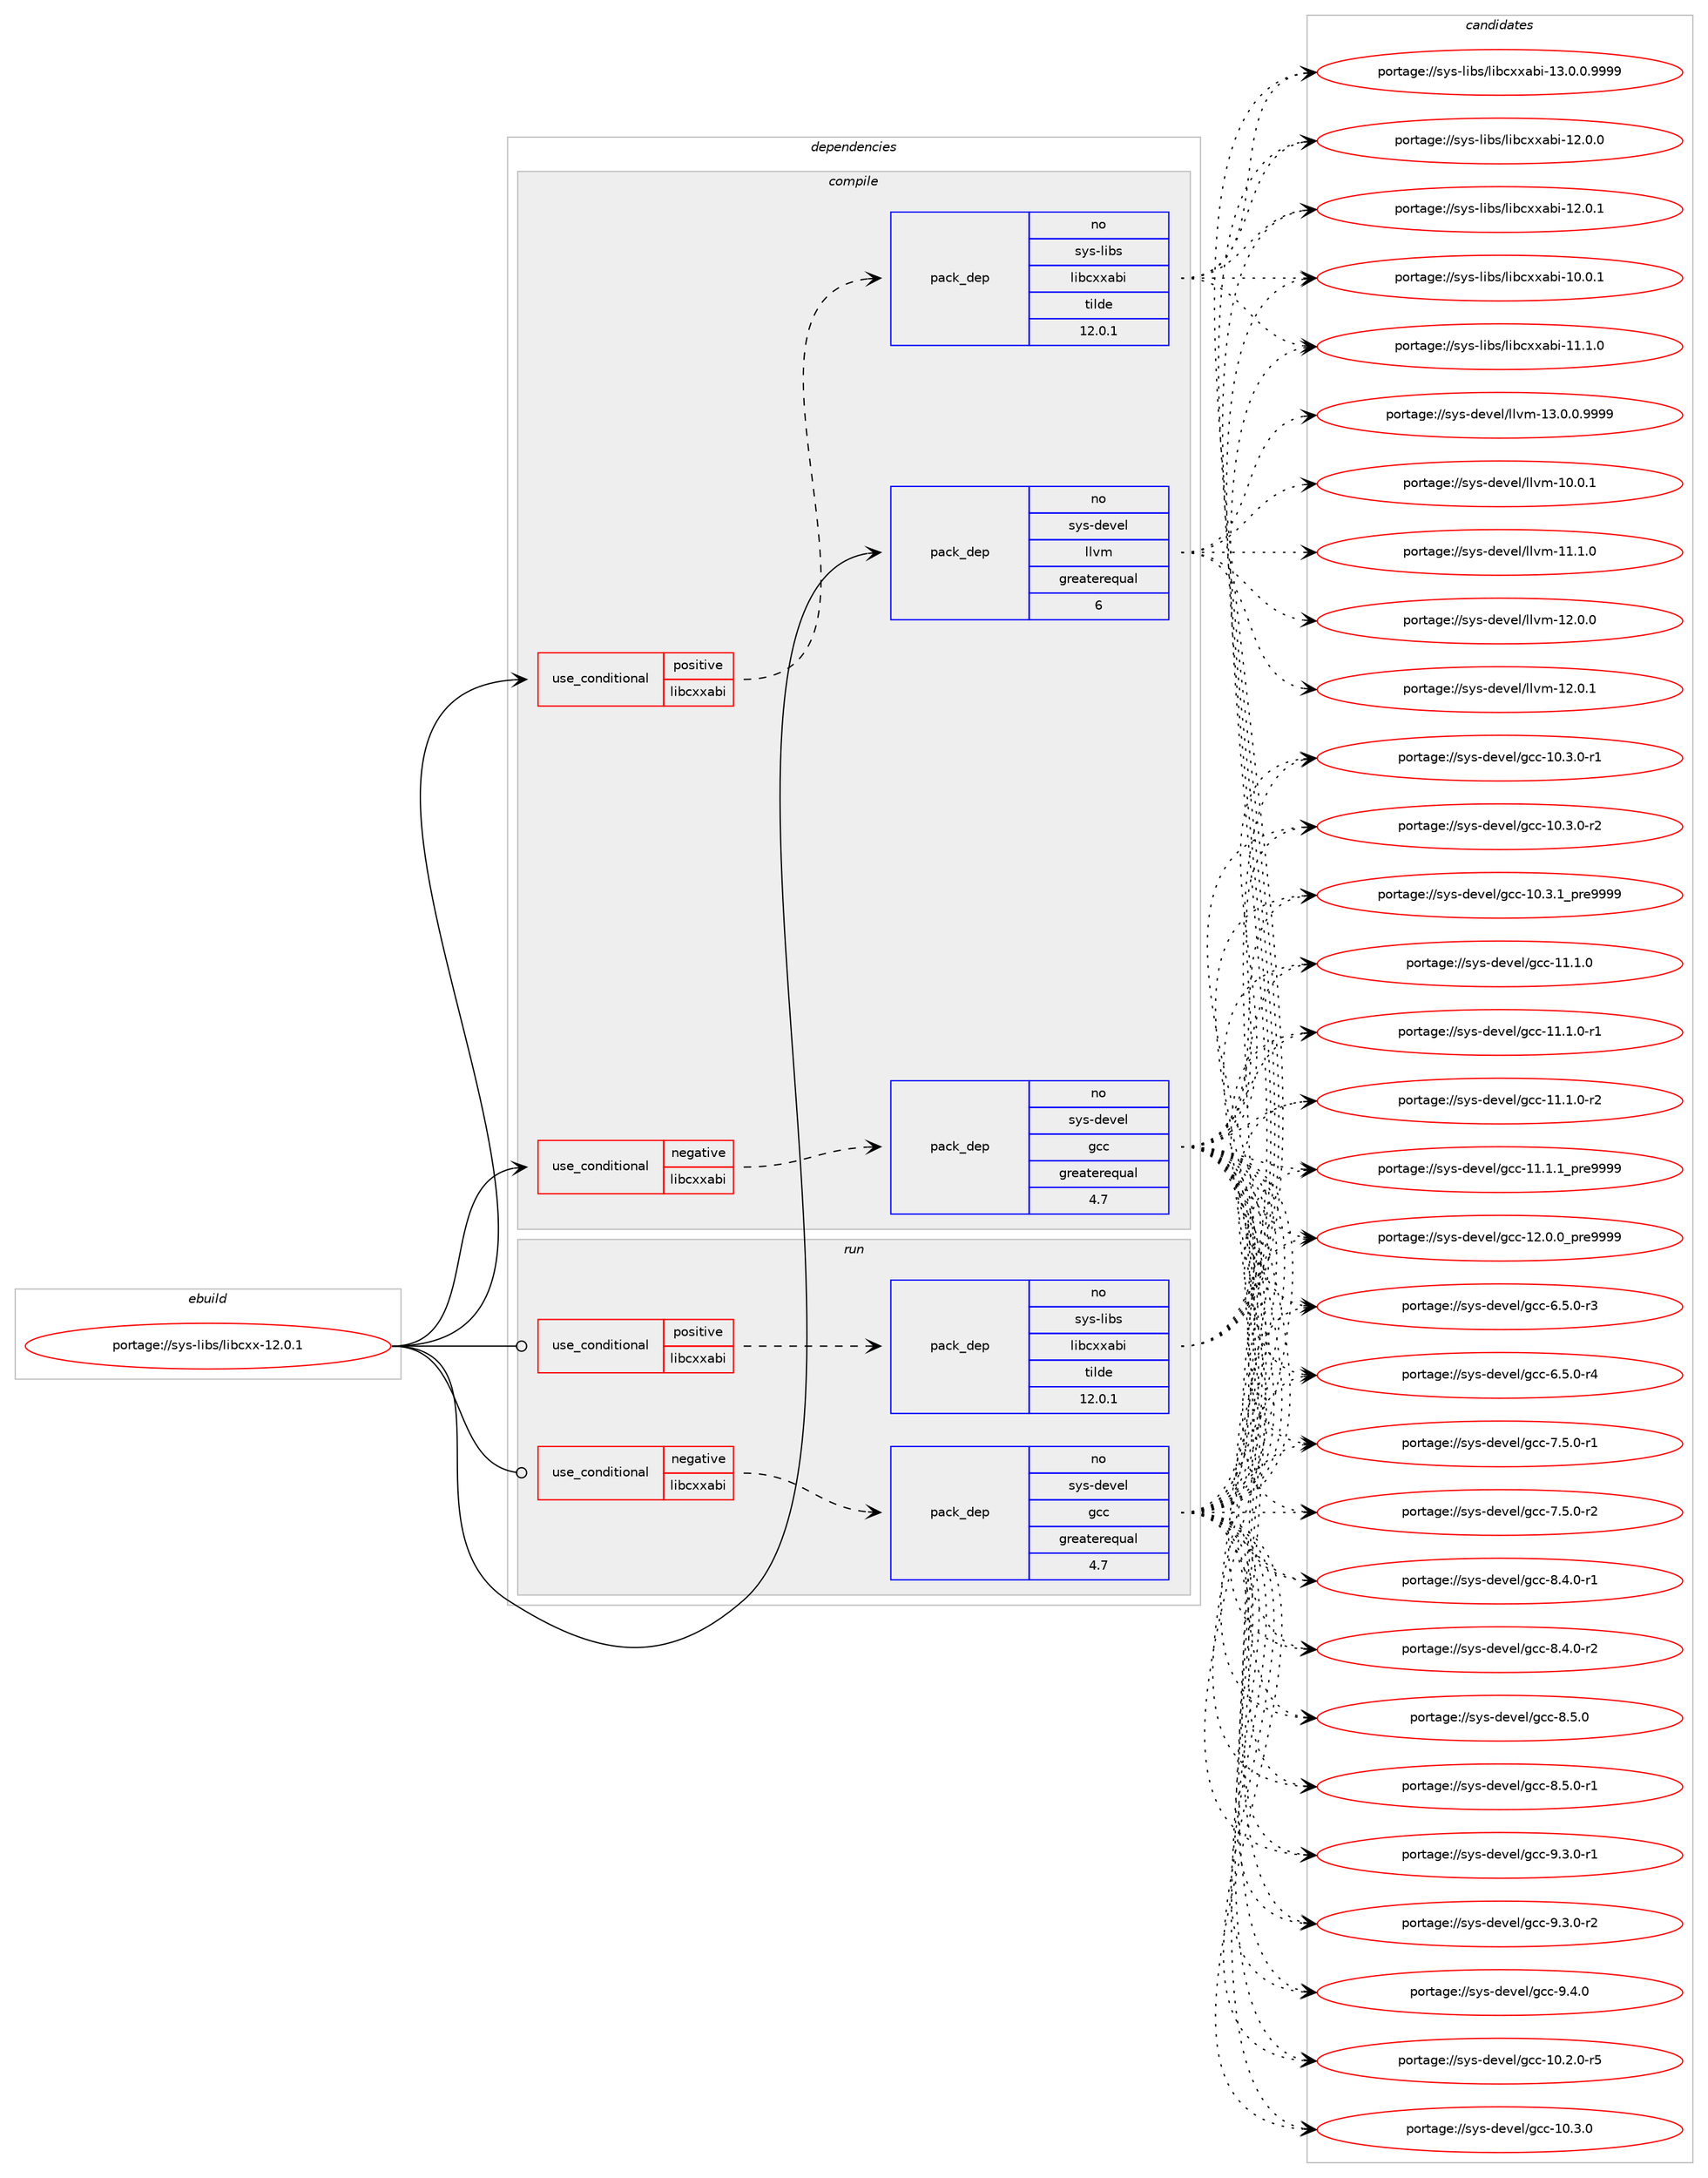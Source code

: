digraph prolog {

# *************
# Graph options
# *************

newrank=true;
concentrate=true;
compound=true;
graph [rankdir=LR,fontname=Helvetica,fontsize=10,ranksep=1.5];#, ranksep=2.5, nodesep=0.2];
edge  [arrowhead=vee];
node  [fontname=Helvetica,fontsize=10];

# **********
# The ebuild
# **********

subgraph cluster_leftcol {
color=gray;
rank=same;
label=<<i>ebuild</i>>;
id [label="portage://sys-libs/libcxx-12.0.1", color=red, width=4, href="../sys-libs/libcxx-12.0.1.svg"];
}

# ****************
# The dependencies
# ****************

subgraph cluster_midcol {
color=gray;
label=<<i>dependencies</i>>;
subgraph cluster_compile {
fillcolor="#eeeeee";
style=filled;
label=<<i>compile</i>>;
subgraph cond272 {
dependency606 [label=<<TABLE BORDER="0" CELLBORDER="1" CELLSPACING="0" CELLPADDING="4"><TR><TD ROWSPAN="3" CELLPADDING="10">use_conditional</TD></TR><TR><TD>negative</TD></TR><TR><TD>libcxxabi</TD></TR></TABLE>>, shape=none, color=red];
subgraph pack332 {
dependency607 [label=<<TABLE BORDER="0" CELLBORDER="1" CELLSPACING="0" CELLPADDING="4" WIDTH="220"><TR><TD ROWSPAN="6" CELLPADDING="30">pack_dep</TD></TR><TR><TD WIDTH="110">no</TD></TR><TR><TD>sys-devel</TD></TR><TR><TD>gcc</TD></TR><TR><TD>greaterequal</TD></TR><TR><TD>4.7</TD></TR></TABLE>>, shape=none, color=blue];
}
dependency606:e -> dependency607:w [weight=20,style="dashed",arrowhead="vee"];
}
id:e -> dependency606:w [weight=20,style="solid",arrowhead="vee"];
subgraph cond273 {
dependency608 [label=<<TABLE BORDER="0" CELLBORDER="1" CELLSPACING="0" CELLPADDING="4"><TR><TD ROWSPAN="3" CELLPADDING="10">use_conditional</TD></TR><TR><TD>positive</TD></TR><TR><TD>libcxxabi</TD></TR></TABLE>>, shape=none, color=red];
subgraph pack333 {
dependency609 [label=<<TABLE BORDER="0" CELLBORDER="1" CELLSPACING="0" CELLPADDING="4" WIDTH="220"><TR><TD ROWSPAN="6" CELLPADDING="30">pack_dep</TD></TR><TR><TD WIDTH="110">no</TD></TR><TR><TD>sys-libs</TD></TR><TR><TD>libcxxabi</TD></TR><TR><TD>tilde</TD></TR><TR><TD>12.0.1</TD></TR></TABLE>>, shape=none, color=blue];
}
dependency608:e -> dependency609:w [weight=20,style="dashed",arrowhead="vee"];
}
id:e -> dependency608:w [weight=20,style="solid",arrowhead="vee"];
subgraph pack334 {
dependency610 [label=<<TABLE BORDER="0" CELLBORDER="1" CELLSPACING="0" CELLPADDING="4" WIDTH="220"><TR><TD ROWSPAN="6" CELLPADDING="30">pack_dep</TD></TR><TR><TD WIDTH="110">no</TD></TR><TR><TD>sys-devel</TD></TR><TR><TD>llvm</TD></TR><TR><TD>greaterequal</TD></TR><TR><TD>6</TD></TR></TABLE>>, shape=none, color=blue];
}
id:e -> dependency610:w [weight=20,style="solid",arrowhead="vee"];
# *** BEGIN UNKNOWN DEPENDENCY TYPE (TODO) ***
# id -> package_dependency(portage://sys-libs/libcxx-12.0.1,install,strong,sys-devel,llvm,none,[,,],[slot(0)],[])
# *** END UNKNOWN DEPENDENCY TYPE (TODO) ***

}
subgraph cluster_compileandrun {
fillcolor="#eeeeee";
style=filled;
label=<<i>compile and run</i>>;
}
subgraph cluster_run {
fillcolor="#eeeeee";
style=filled;
label=<<i>run</i>>;
subgraph cond274 {
dependency611 [label=<<TABLE BORDER="0" CELLBORDER="1" CELLSPACING="0" CELLPADDING="4"><TR><TD ROWSPAN="3" CELLPADDING="10">use_conditional</TD></TR><TR><TD>negative</TD></TR><TR><TD>libcxxabi</TD></TR></TABLE>>, shape=none, color=red];
subgraph pack335 {
dependency612 [label=<<TABLE BORDER="0" CELLBORDER="1" CELLSPACING="0" CELLPADDING="4" WIDTH="220"><TR><TD ROWSPAN="6" CELLPADDING="30">pack_dep</TD></TR><TR><TD WIDTH="110">no</TD></TR><TR><TD>sys-devel</TD></TR><TR><TD>gcc</TD></TR><TR><TD>greaterequal</TD></TR><TR><TD>4.7</TD></TR></TABLE>>, shape=none, color=blue];
}
dependency611:e -> dependency612:w [weight=20,style="dashed",arrowhead="vee"];
}
id:e -> dependency611:w [weight=20,style="solid",arrowhead="odot"];
subgraph cond275 {
dependency613 [label=<<TABLE BORDER="0" CELLBORDER="1" CELLSPACING="0" CELLPADDING="4"><TR><TD ROWSPAN="3" CELLPADDING="10">use_conditional</TD></TR><TR><TD>positive</TD></TR><TR><TD>libcxxabi</TD></TR></TABLE>>, shape=none, color=red];
subgraph pack336 {
dependency614 [label=<<TABLE BORDER="0" CELLBORDER="1" CELLSPACING="0" CELLPADDING="4" WIDTH="220"><TR><TD ROWSPAN="6" CELLPADDING="30">pack_dep</TD></TR><TR><TD WIDTH="110">no</TD></TR><TR><TD>sys-libs</TD></TR><TR><TD>libcxxabi</TD></TR><TR><TD>tilde</TD></TR><TR><TD>12.0.1</TD></TR></TABLE>>, shape=none, color=blue];
}
dependency613:e -> dependency614:w [weight=20,style="dashed",arrowhead="vee"];
}
id:e -> dependency613:w [weight=20,style="solid",arrowhead="odot"];
}
}

# **************
# The candidates
# **************

subgraph cluster_choices {
rank=same;
color=gray;
label=<<i>candidates</i>>;

subgraph choice332 {
color=black;
nodesep=1;
choice11512111545100101118101108471039999454948465046484511453 [label="portage://sys-devel/gcc-10.2.0-r5", color=red, width=4,href="../sys-devel/gcc-10.2.0-r5.svg"];
choice1151211154510010111810110847103999945494846514648 [label="portage://sys-devel/gcc-10.3.0", color=red, width=4,href="../sys-devel/gcc-10.3.0.svg"];
choice11512111545100101118101108471039999454948465146484511449 [label="portage://sys-devel/gcc-10.3.0-r1", color=red, width=4,href="../sys-devel/gcc-10.3.0-r1.svg"];
choice11512111545100101118101108471039999454948465146484511450 [label="portage://sys-devel/gcc-10.3.0-r2", color=red, width=4,href="../sys-devel/gcc-10.3.0-r2.svg"];
choice11512111545100101118101108471039999454948465146499511211410157575757 [label="portage://sys-devel/gcc-10.3.1_pre9999", color=red, width=4,href="../sys-devel/gcc-10.3.1_pre9999.svg"];
choice1151211154510010111810110847103999945494946494648 [label="portage://sys-devel/gcc-11.1.0", color=red, width=4,href="../sys-devel/gcc-11.1.0.svg"];
choice11512111545100101118101108471039999454949464946484511449 [label="portage://sys-devel/gcc-11.1.0-r1", color=red, width=4,href="../sys-devel/gcc-11.1.0-r1.svg"];
choice11512111545100101118101108471039999454949464946484511450 [label="portage://sys-devel/gcc-11.1.0-r2", color=red, width=4,href="../sys-devel/gcc-11.1.0-r2.svg"];
choice11512111545100101118101108471039999454949464946499511211410157575757 [label="portage://sys-devel/gcc-11.1.1_pre9999", color=red, width=4,href="../sys-devel/gcc-11.1.1_pre9999.svg"];
choice11512111545100101118101108471039999454950464846489511211410157575757 [label="portage://sys-devel/gcc-12.0.0_pre9999", color=red, width=4,href="../sys-devel/gcc-12.0.0_pre9999.svg"];
choice115121115451001011181011084710399994554465346484511451 [label="portage://sys-devel/gcc-6.5.0-r3", color=red, width=4,href="../sys-devel/gcc-6.5.0-r3.svg"];
choice115121115451001011181011084710399994554465346484511452 [label="portage://sys-devel/gcc-6.5.0-r4", color=red, width=4,href="../sys-devel/gcc-6.5.0-r4.svg"];
choice115121115451001011181011084710399994555465346484511449 [label="portage://sys-devel/gcc-7.5.0-r1", color=red, width=4,href="../sys-devel/gcc-7.5.0-r1.svg"];
choice115121115451001011181011084710399994555465346484511450 [label="portage://sys-devel/gcc-7.5.0-r2", color=red, width=4,href="../sys-devel/gcc-7.5.0-r2.svg"];
choice115121115451001011181011084710399994556465246484511449 [label="portage://sys-devel/gcc-8.4.0-r1", color=red, width=4,href="../sys-devel/gcc-8.4.0-r1.svg"];
choice115121115451001011181011084710399994556465246484511450 [label="portage://sys-devel/gcc-8.4.0-r2", color=red, width=4,href="../sys-devel/gcc-8.4.0-r2.svg"];
choice11512111545100101118101108471039999455646534648 [label="portage://sys-devel/gcc-8.5.0", color=red, width=4,href="../sys-devel/gcc-8.5.0.svg"];
choice115121115451001011181011084710399994556465346484511449 [label="portage://sys-devel/gcc-8.5.0-r1", color=red, width=4,href="../sys-devel/gcc-8.5.0-r1.svg"];
choice115121115451001011181011084710399994557465146484511449 [label="portage://sys-devel/gcc-9.3.0-r1", color=red, width=4,href="../sys-devel/gcc-9.3.0-r1.svg"];
choice115121115451001011181011084710399994557465146484511450 [label="portage://sys-devel/gcc-9.3.0-r2", color=red, width=4,href="../sys-devel/gcc-9.3.0-r2.svg"];
choice11512111545100101118101108471039999455746524648 [label="portage://sys-devel/gcc-9.4.0", color=red, width=4,href="../sys-devel/gcc-9.4.0.svg"];
dependency607:e -> choice11512111545100101118101108471039999454948465046484511453:w [style=dotted,weight="100"];
dependency607:e -> choice1151211154510010111810110847103999945494846514648:w [style=dotted,weight="100"];
dependency607:e -> choice11512111545100101118101108471039999454948465146484511449:w [style=dotted,weight="100"];
dependency607:e -> choice11512111545100101118101108471039999454948465146484511450:w [style=dotted,weight="100"];
dependency607:e -> choice11512111545100101118101108471039999454948465146499511211410157575757:w [style=dotted,weight="100"];
dependency607:e -> choice1151211154510010111810110847103999945494946494648:w [style=dotted,weight="100"];
dependency607:e -> choice11512111545100101118101108471039999454949464946484511449:w [style=dotted,weight="100"];
dependency607:e -> choice11512111545100101118101108471039999454949464946484511450:w [style=dotted,weight="100"];
dependency607:e -> choice11512111545100101118101108471039999454949464946499511211410157575757:w [style=dotted,weight="100"];
dependency607:e -> choice11512111545100101118101108471039999454950464846489511211410157575757:w [style=dotted,weight="100"];
dependency607:e -> choice115121115451001011181011084710399994554465346484511451:w [style=dotted,weight="100"];
dependency607:e -> choice115121115451001011181011084710399994554465346484511452:w [style=dotted,weight="100"];
dependency607:e -> choice115121115451001011181011084710399994555465346484511449:w [style=dotted,weight="100"];
dependency607:e -> choice115121115451001011181011084710399994555465346484511450:w [style=dotted,weight="100"];
dependency607:e -> choice115121115451001011181011084710399994556465246484511449:w [style=dotted,weight="100"];
dependency607:e -> choice115121115451001011181011084710399994556465246484511450:w [style=dotted,weight="100"];
dependency607:e -> choice11512111545100101118101108471039999455646534648:w [style=dotted,weight="100"];
dependency607:e -> choice115121115451001011181011084710399994556465346484511449:w [style=dotted,weight="100"];
dependency607:e -> choice115121115451001011181011084710399994557465146484511449:w [style=dotted,weight="100"];
dependency607:e -> choice115121115451001011181011084710399994557465146484511450:w [style=dotted,weight="100"];
dependency607:e -> choice11512111545100101118101108471039999455746524648:w [style=dotted,weight="100"];
}
subgraph choice333 {
color=black;
nodesep=1;
choice1151211154510810598115471081059899120120979810545494846484649 [label="portage://sys-libs/libcxxabi-10.0.1", color=red, width=4,href="../sys-libs/libcxxabi-10.0.1.svg"];
choice1151211154510810598115471081059899120120979810545494946494648 [label="portage://sys-libs/libcxxabi-11.1.0", color=red, width=4,href="../sys-libs/libcxxabi-11.1.0.svg"];
choice1151211154510810598115471081059899120120979810545495046484648 [label="portage://sys-libs/libcxxabi-12.0.0", color=red, width=4,href="../sys-libs/libcxxabi-12.0.0.svg"];
choice1151211154510810598115471081059899120120979810545495046484649 [label="portage://sys-libs/libcxxabi-12.0.1", color=red, width=4,href="../sys-libs/libcxxabi-12.0.1.svg"];
choice11512111545108105981154710810598991201209798105454951464846484657575757 [label="portage://sys-libs/libcxxabi-13.0.0.9999", color=red, width=4,href="../sys-libs/libcxxabi-13.0.0.9999.svg"];
dependency609:e -> choice1151211154510810598115471081059899120120979810545494846484649:w [style=dotted,weight="100"];
dependency609:e -> choice1151211154510810598115471081059899120120979810545494946494648:w [style=dotted,weight="100"];
dependency609:e -> choice1151211154510810598115471081059899120120979810545495046484648:w [style=dotted,weight="100"];
dependency609:e -> choice1151211154510810598115471081059899120120979810545495046484649:w [style=dotted,weight="100"];
dependency609:e -> choice11512111545108105981154710810598991201209798105454951464846484657575757:w [style=dotted,weight="100"];
}
subgraph choice334 {
color=black;
nodesep=1;
choice115121115451001011181011084710810811810945494846484649 [label="portage://sys-devel/llvm-10.0.1", color=red, width=4,href="../sys-devel/llvm-10.0.1.svg"];
choice115121115451001011181011084710810811810945494946494648 [label="portage://sys-devel/llvm-11.1.0", color=red, width=4,href="../sys-devel/llvm-11.1.0.svg"];
choice115121115451001011181011084710810811810945495046484648 [label="portage://sys-devel/llvm-12.0.0", color=red, width=4,href="../sys-devel/llvm-12.0.0.svg"];
choice115121115451001011181011084710810811810945495046484649 [label="portage://sys-devel/llvm-12.0.1", color=red, width=4,href="../sys-devel/llvm-12.0.1.svg"];
choice1151211154510010111810110847108108118109454951464846484657575757 [label="portage://sys-devel/llvm-13.0.0.9999", color=red, width=4,href="../sys-devel/llvm-13.0.0.9999.svg"];
dependency610:e -> choice115121115451001011181011084710810811810945494846484649:w [style=dotted,weight="100"];
dependency610:e -> choice115121115451001011181011084710810811810945494946494648:w [style=dotted,weight="100"];
dependency610:e -> choice115121115451001011181011084710810811810945495046484648:w [style=dotted,weight="100"];
dependency610:e -> choice115121115451001011181011084710810811810945495046484649:w [style=dotted,weight="100"];
dependency610:e -> choice1151211154510010111810110847108108118109454951464846484657575757:w [style=dotted,weight="100"];
}
subgraph choice335 {
color=black;
nodesep=1;
choice11512111545100101118101108471039999454948465046484511453 [label="portage://sys-devel/gcc-10.2.0-r5", color=red, width=4,href="../sys-devel/gcc-10.2.0-r5.svg"];
choice1151211154510010111810110847103999945494846514648 [label="portage://sys-devel/gcc-10.3.0", color=red, width=4,href="../sys-devel/gcc-10.3.0.svg"];
choice11512111545100101118101108471039999454948465146484511449 [label="portage://sys-devel/gcc-10.3.0-r1", color=red, width=4,href="../sys-devel/gcc-10.3.0-r1.svg"];
choice11512111545100101118101108471039999454948465146484511450 [label="portage://sys-devel/gcc-10.3.0-r2", color=red, width=4,href="../sys-devel/gcc-10.3.0-r2.svg"];
choice11512111545100101118101108471039999454948465146499511211410157575757 [label="portage://sys-devel/gcc-10.3.1_pre9999", color=red, width=4,href="../sys-devel/gcc-10.3.1_pre9999.svg"];
choice1151211154510010111810110847103999945494946494648 [label="portage://sys-devel/gcc-11.1.0", color=red, width=4,href="../sys-devel/gcc-11.1.0.svg"];
choice11512111545100101118101108471039999454949464946484511449 [label="portage://sys-devel/gcc-11.1.0-r1", color=red, width=4,href="../sys-devel/gcc-11.1.0-r1.svg"];
choice11512111545100101118101108471039999454949464946484511450 [label="portage://sys-devel/gcc-11.1.0-r2", color=red, width=4,href="../sys-devel/gcc-11.1.0-r2.svg"];
choice11512111545100101118101108471039999454949464946499511211410157575757 [label="portage://sys-devel/gcc-11.1.1_pre9999", color=red, width=4,href="../sys-devel/gcc-11.1.1_pre9999.svg"];
choice11512111545100101118101108471039999454950464846489511211410157575757 [label="portage://sys-devel/gcc-12.0.0_pre9999", color=red, width=4,href="../sys-devel/gcc-12.0.0_pre9999.svg"];
choice115121115451001011181011084710399994554465346484511451 [label="portage://sys-devel/gcc-6.5.0-r3", color=red, width=4,href="../sys-devel/gcc-6.5.0-r3.svg"];
choice115121115451001011181011084710399994554465346484511452 [label="portage://sys-devel/gcc-6.5.0-r4", color=red, width=4,href="../sys-devel/gcc-6.5.0-r4.svg"];
choice115121115451001011181011084710399994555465346484511449 [label="portage://sys-devel/gcc-7.5.0-r1", color=red, width=4,href="../sys-devel/gcc-7.5.0-r1.svg"];
choice115121115451001011181011084710399994555465346484511450 [label="portage://sys-devel/gcc-7.5.0-r2", color=red, width=4,href="../sys-devel/gcc-7.5.0-r2.svg"];
choice115121115451001011181011084710399994556465246484511449 [label="portage://sys-devel/gcc-8.4.0-r1", color=red, width=4,href="../sys-devel/gcc-8.4.0-r1.svg"];
choice115121115451001011181011084710399994556465246484511450 [label="portage://sys-devel/gcc-8.4.0-r2", color=red, width=4,href="../sys-devel/gcc-8.4.0-r2.svg"];
choice11512111545100101118101108471039999455646534648 [label="portage://sys-devel/gcc-8.5.0", color=red, width=4,href="../sys-devel/gcc-8.5.0.svg"];
choice115121115451001011181011084710399994556465346484511449 [label="portage://sys-devel/gcc-8.5.0-r1", color=red, width=4,href="../sys-devel/gcc-8.5.0-r1.svg"];
choice115121115451001011181011084710399994557465146484511449 [label="portage://sys-devel/gcc-9.3.0-r1", color=red, width=4,href="../sys-devel/gcc-9.3.0-r1.svg"];
choice115121115451001011181011084710399994557465146484511450 [label="portage://sys-devel/gcc-9.3.0-r2", color=red, width=4,href="../sys-devel/gcc-9.3.0-r2.svg"];
choice11512111545100101118101108471039999455746524648 [label="portage://sys-devel/gcc-9.4.0", color=red, width=4,href="../sys-devel/gcc-9.4.0.svg"];
dependency612:e -> choice11512111545100101118101108471039999454948465046484511453:w [style=dotted,weight="100"];
dependency612:e -> choice1151211154510010111810110847103999945494846514648:w [style=dotted,weight="100"];
dependency612:e -> choice11512111545100101118101108471039999454948465146484511449:w [style=dotted,weight="100"];
dependency612:e -> choice11512111545100101118101108471039999454948465146484511450:w [style=dotted,weight="100"];
dependency612:e -> choice11512111545100101118101108471039999454948465146499511211410157575757:w [style=dotted,weight="100"];
dependency612:e -> choice1151211154510010111810110847103999945494946494648:w [style=dotted,weight="100"];
dependency612:e -> choice11512111545100101118101108471039999454949464946484511449:w [style=dotted,weight="100"];
dependency612:e -> choice11512111545100101118101108471039999454949464946484511450:w [style=dotted,weight="100"];
dependency612:e -> choice11512111545100101118101108471039999454949464946499511211410157575757:w [style=dotted,weight="100"];
dependency612:e -> choice11512111545100101118101108471039999454950464846489511211410157575757:w [style=dotted,weight="100"];
dependency612:e -> choice115121115451001011181011084710399994554465346484511451:w [style=dotted,weight="100"];
dependency612:e -> choice115121115451001011181011084710399994554465346484511452:w [style=dotted,weight="100"];
dependency612:e -> choice115121115451001011181011084710399994555465346484511449:w [style=dotted,weight="100"];
dependency612:e -> choice115121115451001011181011084710399994555465346484511450:w [style=dotted,weight="100"];
dependency612:e -> choice115121115451001011181011084710399994556465246484511449:w [style=dotted,weight="100"];
dependency612:e -> choice115121115451001011181011084710399994556465246484511450:w [style=dotted,weight="100"];
dependency612:e -> choice11512111545100101118101108471039999455646534648:w [style=dotted,weight="100"];
dependency612:e -> choice115121115451001011181011084710399994556465346484511449:w [style=dotted,weight="100"];
dependency612:e -> choice115121115451001011181011084710399994557465146484511449:w [style=dotted,weight="100"];
dependency612:e -> choice115121115451001011181011084710399994557465146484511450:w [style=dotted,weight="100"];
dependency612:e -> choice11512111545100101118101108471039999455746524648:w [style=dotted,weight="100"];
}
subgraph choice336 {
color=black;
nodesep=1;
choice1151211154510810598115471081059899120120979810545494846484649 [label="portage://sys-libs/libcxxabi-10.0.1", color=red, width=4,href="../sys-libs/libcxxabi-10.0.1.svg"];
choice1151211154510810598115471081059899120120979810545494946494648 [label="portage://sys-libs/libcxxabi-11.1.0", color=red, width=4,href="../sys-libs/libcxxabi-11.1.0.svg"];
choice1151211154510810598115471081059899120120979810545495046484648 [label="portage://sys-libs/libcxxabi-12.0.0", color=red, width=4,href="../sys-libs/libcxxabi-12.0.0.svg"];
choice1151211154510810598115471081059899120120979810545495046484649 [label="portage://sys-libs/libcxxabi-12.0.1", color=red, width=4,href="../sys-libs/libcxxabi-12.0.1.svg"];
choice11512111545108105981154710810598991201209798105454951464846484657575757 [label="portage://sys-libs/libcxxabi-13.0.0.9999", color=red, width=4,href="../sys-libs/libcxxabi-13.0.0.9999.svg"];
dependency614:e -> choice1151211154510810598115471081059899120120979810545494846484649:w [style=dotted,weight="100"];
dependency614:e -> choice1151211154510810598115471081059899120120979810545494946494648:w [style=dotted,weight="100"];
dependency614:e -> choice1151211154510810598115471081059899120120979810545495046484648:w [style=dotted,weight="100"];
dependency614:e -> choice1151211154510810598115471081059899120120979810545495046484649:w [style=dotted,weight="100"];
dependency614:e -> choice11512111545108105981154710810598991201209798105454951464846484657575757:w [style=dotted,weight="100"];
}
}

}
